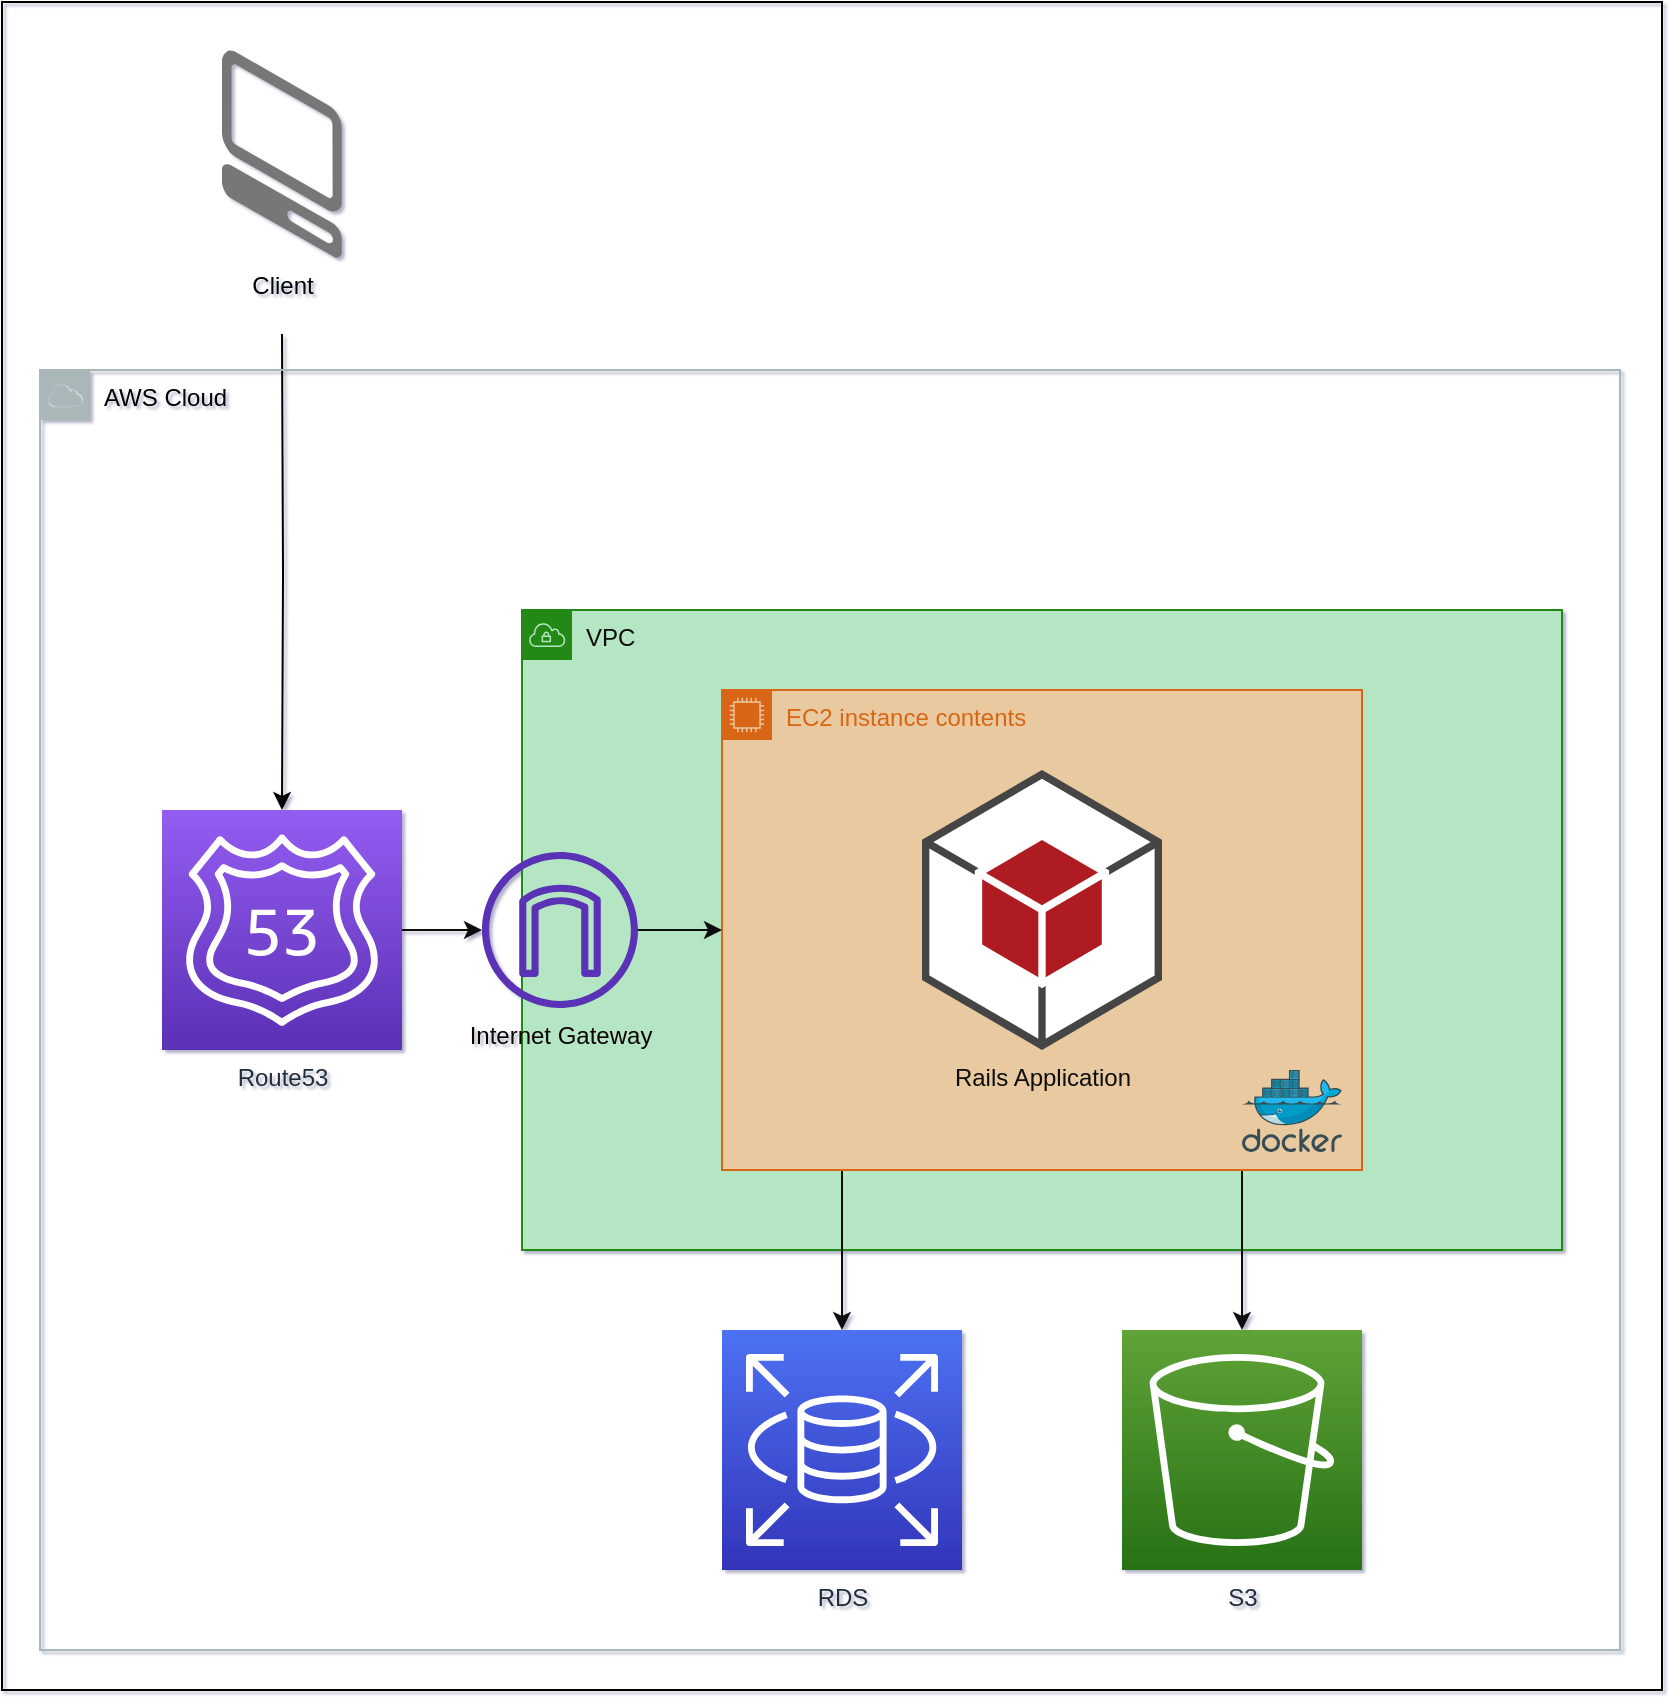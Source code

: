 <mxfile version="13.10.0" type="embed">
    <diagram id="sYyyzxMc8L0BJnTRZTQS" name="ページ1">
        <mxGraphModel dx="1126" dy="815" grid="0" gridSize="10" guides="1" tooltips="1" connect="1" arrows="1" fold="1" page="1" pageScale="1" pageWidth="827" pageHeight="1169" background="#ffffff" math="0" shadow="1">
            <root>
                <mxCell id="0"/>
                <mxCell id="1" parent="0"/>
                <mxCell id="21" style="edgeStyle=orthogonalEdgeStyle;rounded=0;orthogonalLoop=1;jettySize=auto;html=1;strokeColor=#000000;" parent="1" target="11" edge="1">
                    <mxGeometry relative="1" as="geometry">
                        <mxPoint x="140" y="182" as="sourcePoint"/>
                    </mxGeometry>
                </mxCell>
                <mxCell id="5" value="Client" style="verticalLabelPosition=bottom;html=1;verticalAlign=top;strokeWidth=1;align=center;outlineConnect=0;dashed=0;outlineConnect=0;shape=mxgraph.aws3d.client;aspect=fixed;strokeColor=none;fillColor=#777777;fontColor=#030303;" parent="1" vertex="1">
                    <mxGeometry x="110" y="40" width="60" height="104" as="geometry"/>
                </mxCell>
                <mxCell id="10" value="AWS Cloud" style="outlineConnect=0;gradientColor=none;html=1;whiteSpace=wrap;fontSize=12;fontStyle=0;shape=mxgraph.aws4.group;grIcon=mxgraph.aws4.group_aws_cloud;strokeColor=#AAB7B8;verticalAlign=top;align=left;spacingLeft=30;dashed=0;fontColor=#000000;fillColor=none;" parent="1" vertex="1">
                    <mxGeometry x="19" y="200" width="790" height="640" as="geometry"/>
                </mxCell>
                <mxCell id="22" style="edgeStyle=orthogonalEdgeStyle;rounded=0;orthogonalLoop=1;jettySize=auto;html=1;strokeColor=#0A0A0A;" parent="1" source="11" target="19" edge="1">
                    <mxGeometry relative="1" as="geometry"/>
                </mxCell>
                <mxCell id="11" value="Route53" style="outlineConnect=0;fontColor=#232F3E;gradientColor=#945DF2;gradientDirection=north;fillColor=#5A30B5;strokeColor=#ffffff;dashed=0;verticalLabelPosition=bottom;verticalAlign=top;align=center;html=1;fontSize=12;fontStyle=0;aspect=fixed;shape=mxgraph.aws4.resourceIcon;resIcon=mxgraph.aws4.route_53;" parent="1" vertex="1">
                    <mxGeometry x="80" y="420" width="120" height="120" as="geometry"/>
                </mxCell>
                <mxCell id="12" value="VPC" style="points=[[0,0],[0.25,0],[0.5,0],[0.75,0],[1,0],[1,0.25],[1,0.5],[1,0.75],[1,1],[0.75,1],[0.5,1],[0.25,1],[0,1],[0,0.75],[0,0.5],[0,0.25]];outlineConnect=0;gradientColor=none;html=1;whiteSpace=wrap;fontSize=12;fontStyle=0;shape=mxgraph.aws4.group;grIcon=mxgraph.aws4.group_vpc;strokeColor=#248814;verticalAlign=top;align=left;spacingLeft=30;dashed=0;labelBackgroundColor=none;fontColor=#0C0D0D;fillColor=#B5E6C4;" parent="1" vertex="1">
                    <mxGeometry x="260" y="320" width="520" height="320" as="geometry"/>
                </mxCell>
                <mxCell id="25" style="edgeStyle=orthogonalEdgeStyle;rounded=0;orthogonalLoop=1;jettySize=auto;html=1;entryX=0.5;entryY=0;entryDx=0;entryDy=0;entryPerimeter=0;strokeColor=#0F0F0F;" parent="1" source="14" target="27" edge="1">
                    <mxGeometry relative="1" as="geometry">
                        <mxPoint x="418" y="656" as="targetPoint"/>
                        <Array as="points">
                            <mxPoint x="520" y="580"/>
                            <mxPoint x="420" y="580"/>
                        </Array>
                    </mxGeometry>
                </mxCell>
                <mxCell id="29" style="edgeStyle=orthogonalEdgeStyle;rounded=0;orthogonalLoop=1;jettySize=auto;html=1;exitX=0.75;exitY=1;exitDx=0;exitDy=0;strokeColor=#0F0F0F;fontColor=#030303;" parent="1" source="13" target="26" edge="1">
                    <mxGeometry relative="1" as="geometry">
                        <Array as="points">
                            <mxPoint x="620" y="600"/>
                        </Array>
                    </mxGeometry>
                </mxCell>
                <mxCell id="13" value="EC2 instance contents" style="points=[[0,0],[0.25,0],[0.5,0],[0.75,0],[1,0],[1,0.25],[1,0.5],[1,0.75],[1,1],[0.75,1],[0.5,1],[0.25,1],[0,1],[0,0.75],[0,0.5],[0,0.25]];outlineConnect=0;gradientColor=none;html=1;whiteSpace=wrap;fontSize=12;fontStyle=0;shape=mxgraph.aws4.group;grIcon=mxgraph.aws4.group_ec2_instance_contents;strokeColor=#D86613;verticalAlign=top;align=left;spacingLeft=30;fontColor=#D86613;dashed=0;fillColor=#E8C9A0;" parent="1" vertex="1">
                    <mxGeometry x="360" y="360" width="320" height="240" as="geometry"/>
                </mxCell>
                <mxCell id="14" value="Rails Application" style="outlineConnect=0;dashed=0;verticalLabelPosition=bottom;verticalAlign=top;align=center;html=1;shape=mxgraph.aws3.android;fillColor=#AE1F23;gradientColor=none;fontColor=#0F0F0F;" parent="1" vertex="1">
                    <mxGeometry x="460" y="400" width="120" height="140" as="geometry"/>
                </mxCell>
                <mxCell id="17" value="" style="aspect=fixed;html=1;points=[];align=center;image;fontSize=12;image=img/lib/mscae/Docker.svg;" parent="1" vertex="1">
                    <mxGeometry x="620" y="550" width="50" height="41" as="geometry"/>
                </mxCell>
                <mxCell id="23" value="" style="edgeStyle=orthogonalEdgeStyle;rounded=0;orthogonalLoop=1;jettySize=auto;html=1;strokeColor=#080808;" parent="1" source="19" target="13" edge="1">
                    <mxGeometry relative="1" as="geometry"/>
                </mxCell>
                <mxCell id="19" value="Internet Gateway" style="outlineConnect=0;gradientColor=none;fillColor=#5A30B5;strokeColor=none;dashed=0;verticalLabelPosition=bottom;verticalAlign=top;align=center;html=1;fontSize=12;fontStyle=0;aspect=fixed;pointerEvents=1;shape=mxgraph.aws4.internet_gateway;fontColor=#0A0505;" parent="1" vertex="1">
                    <mxGeometry x="240" y="441" width="78" height="78" as="geometry"/>
                </mxCell>
                <mxCell id="26" value="S3" style="outlineConnect=0;fontColor=#232F3E;gradientColor=#60A337;gradientDirection=north;fillColor=#277116;strokeColor=#ffffff;dashed=0;verticalLabelPosition=bottom;verticalAlign=top;align=center;html=1;fontSize=12;fontStyle=0;aspect=fixed;shape=mxgraph.aws4.resourceIcon;resIcon=mxgraph.aws4.s3;labelBackgroundColor=none;" parent="1" vertex="1">
                    <mxGeometry x="560" y="680" width="120" height="120" as="geometry"/>
                </mxCell>
                <mxCell id="27" value="RDS" style="outlineConnect=0;fontColor=#232F3E;gradientColor=#4D72F3;gradientDirection=north;fillColor=#3334B9;strokeColor=#ffffff;dashed=0;verticalLabelPosition=bottom;verticalAlign=top;align=center;html=1;fontSize=12;fontStyle=0;aspect=fixed;shape=mxgraph.aws4.resourceIcon;resIcon=mxgraph.aws4.rds;" parent="1" vertex="1">
                    <mxGeometry x="360" y="680" width="120" height="120" as="geometry"/>
                </mxCell>
                <mxCell id="30" value="" style="whiteSpace=wrap;html=1;fillColor=none;" vertex="1" parent="1">
                    <mxGeometry y="16" width="830" height="844" as="geometry"/>
                </mxCell>
            </root>
        </mxGraphModel>
    </diagram>
</mxfile>